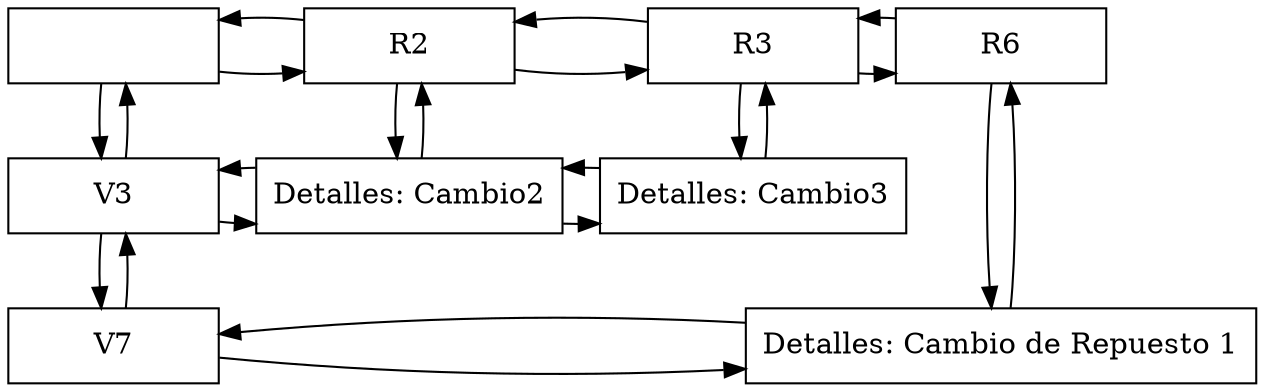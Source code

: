 digraph G {
    node [shape=box width=1.4];
    n0 [label="" group=0];
    V3 [label="V3" group=0];
    V7 [label="V7" group=0];
    R2 [label="R2" group=1];
    R3 [label="R3" group=2];
    R6 [label="R6" group=3];
    N3_2 [label="Detalles: Cambio2" group=1];
    N3_3 [label="Detalles: Cambio3" group=2];
    N7_6 [label="Detalles: Cambio de Repuesto 1" group=3];
    n0 -> R2 -> R3 -> R6;
    R6 -> R3 -> R2 -> n0;
    V3 -> N3_2 -> N3_3;
    N3_3 -> N3_2 -> V3;
    V7 -> N7_6;
    N7_6 -> V7;
    n0 -> V3 -> V7;
    V7 -> V3 -> n0;
    R2 -> N3_2;
    N3_2 -> R2;
    R3 -> N3_3;
    N3_3 -> R3;
    R6 -> N7_6;
    N7_6 -> R6;
    { rank=same; n0; R2; R3; R6; };
    { rank=same; V3; N3_2; N3_3; };
    { rank=same; V7; N7_6; };
}
